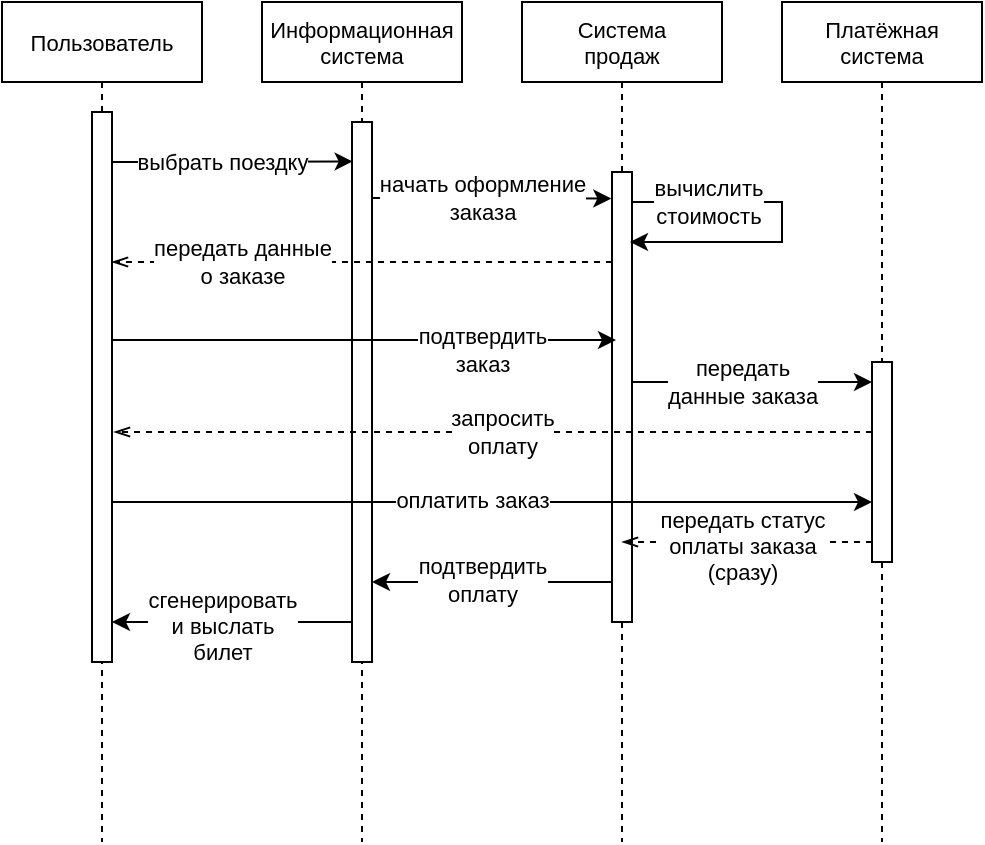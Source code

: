 <mxfile version="13.7.5" type="device"><diagram id="kgpKYQtTHZ0yAKxKKP6v" name="Page-1"><mxGraphModel dx="782" dy="446" grid="1" gridSize="10" guides="1" tooltips="1" connect="1" arrows="1" fold="1" page="1" pageScale="1" pageWidth="850" pageHeight="1100" math="0" shadow="0"><root><mxCell id="0"/><mxCell id="1" parent="0"/><mxCell id="3nuBFxr9cyL0pnOWT2aG-1" value="Пользователь" style="shape=umlLifeline;perimeter=lifelinePerimeter;container=1;collapsible=0;recursiveResize=0;rounded=0;shadow=0;strokeWidth=1;fontSize=11;" parent="1" vertex="1"><mxGeometry x="70" y="80" width="100" height="420" as="geometry"/></mxCell><mxCell id="3nuBFxr9cyL0pnOWT2aG-2" value="" style="points=[];perimeter=orthogonalPerimeter;rounded=0;shadow=0;strokeWidth=1;" parent="3nuBFxr9cyL0pnOWT2aG-1" vertex="1"><mxGeometry x="45" y="55" width="10" height="275" as="geometry"/></mxCell><mxCell id="3nuBFxr9cyL0pnOWT2aG-5" value="Система&#10;продаж" style="shape=umlLifeline;perimeter=lifelinePerimeter;container=1;collapsible=0;recursiveResize=0;rounded=0;shadow=0;strokeWidth=1;fontSize=11;" parent="1" vertex="1"><mxGeometry x="330" y="80" width="100" height="420" as="geometry"/></mxCell><mxCell id="3nuBFxr9cyL0pnOWT2aG-6" value="" style="points=[];perimeter=orthogonalPerimeter;rounded=0;shadow=0;strokeWidth=1;" parent="3nuBFxr9cyL0pnOWT2aG-5" vertex="1"><mxGeometry x="45" y="85" width="10" height="225" as="geometry"/></mxCell><mxCell id="oKUiDhEIgivp7LB3px61-12" value="" style="edgeStyle=orthogonalEdgeStyle;rounded=0;orthogonalLoop=1;jettySize=auto;html=1;endArrow=classic;endFill=1;fontSize=11;" parent="3nuBFxr9cyL0pnOWT2aG-5" source="3nuBFxr9cyL0pnOWT2aG-6" edge="1"><mxGeometry relative="1" as="geometry"><mxPoint x="54" y="120" as="targetPoint"/><Array as="points"><mxPoint x="130" y="100"/><mxPoint x="130" y="120"/><mxPoint x="54" y="120"/></Array></mxGeometry></mxCell><mxCell id="oKUiDhEIgivp7LB3px61-13" value="вычислить&lt;br&gt;стоимость" style="edgeLabel;html=1;align=center;verticalAlign=middle;resizable=0;points=[];fontSize=11;" parent="oKUiDhEIgivp7LB3px61-12" vertex="1" connectable="0"><mxGeometry x="-0.367" relative="1" as="geometry"><mxPoint x="-16" as="offset"/></mxGeometry></mxCell><mxCell id="oKUiDhEIgivp7LB3px61-3" value="Платёжная&#10;система" style="shape=umlLifeline;perimeter=lifelinePerimeter;container=1;collapsible=0;recursiveResize=0;rounded=0;shadow=0;strokeWidth=1;fontSize=11;" parent="1" vertex="1"><mxGeometry x="460" y="80" width="100" height="420" as="geometry"/></mxCell><mxCell id="oKUiDhEIgivp7LB3px61-4" value="" style="points=[];perimeter=orthogonalPerimeter;rounded=0;shadow=0;strokeWidth=1;" parent="oKUiDhEIgivp7LB3px61-3" vertex="1"><mxGeometry x="45" y="180" width="10" height="100" as="geometry"/></mxCell><mxCell id="oKUiDhEIgivp7LB3px61-5" value="Информационная&#10;система" style="shape=umlLifeline;perimeter=lifelinePerimeter;container=1;collapsible=0;recursiveResize=0;rounded=0;shadow=0;strokeWidth=1;fontSize=11;" parent="1" vertex="1"><mxGeometry x="200" y="80" width="100" height="420" as="geometry"/></mxCell><mxCell id="oKUiDhEIgivp7LB3px61-6" value="" style="points=[];perimeter=orthogonalPerimeter;rounded=0;shadow=0;strokeWidth=1;" parent="oKUiDhEIgivp7LB3px61-5" vertex="1"><mxGeometry x="45" y="60" width="10" height="270" as="geometry"/></mxCell><mxCell id="oKUiDhEIgivp7LB3px61-11" value="" style="edgeStyle=orthogonalEdgeStyle;rounded=0;orthogonalLoop=1;jettySize=auto;html=1;fontSize=11;dashed=1;endArrow=openThin;endFill=0;" parent="1" source="3nuBFxr9cyL0pnOWT2aG-6" target="3nuBFxr9cyL0pnOWT2aG-2" edge="1"><mxGeometry relative="1" as="geometry"><Array as="points"><mxPoint x="190" y="210"/><mxPoint x="190" y="210"/></Array></mxGeometry></mxCell><mxCell id="oKUiDhEIgivp7LB3px61-15" value="передать данные &lt;br&gt;о заказе" style="edgeLabel;html=1;align=center;verticalAlign=middle;resizable=0;points=[];fontSize=11;" parent="oKUiDhEIgivp7LB3px61-11" vertex="1" connectable="0"><mxGeometry x="0.667" y="-2" relative="1" as="geometry"><mxPoint x="23" y="2" as="offset"/></mxGeometry></mxCell><mxCell id="oKUiDhEIgivp7LB3px61-14" value="" style="edgeStyle=orthogonalEdgeStyle;rounded=0;orthogonalLoop=1;jettySize=auto;html=1;endArrow=classic;endFill=1;fontSize=11;" parent="1" source="3nuBFxr9cyL0pnOWT2aG-2" edge="1"><mxGeometry relative="1" as="geometry"><mxPoint x="377" y="249" as="targetPoint"/><Array as="points"><mxPoint x="377" y="249"/></Array></mxGeometry></mxCell><mxCell id="oKUiDhEIgivp7LB3px61-16" value="подтвердить&lt;br&gt;заказ" style="edgeLabel;html=1;align=center;verticalAlign=middle;resizable=0;points=[];fontSize=11;" parent="oKUiDhEIgivp7LB3px61-14" vertex="1" connectable="0"><mxGeometry x="-0.78" y="4" relative="1" as="geometry"><mxPoint x="156.81" y="9.03" as="offset"/></mxGeometry></mxCell><mxCell id="oKUiDhEIgivp7LB3px61-17" value="" style="edgeStyle=orthogonalEdgeStyle;rounded=0;orthogonalLoop=1;jettySize=auto;html=1;endArrow=classic;endFill=1;fontSize=11;" parent="1" target="oKUiDhEIgivp7LB3px61-4" edge="1"><mxGeometry relative="1" as="geometry"><mxPoint x="385" y="270" as="sourcePoint"/><mxPoint x="509.5" y="260" as="targetPoint"/><Array as="points"><mxPoint x="490" y="270"/><mxPoint x="490" y="270"/></Array></mxGeometry></mxCell><mxCell id="oKUiDhEIgivp7LB3px61-18" value="передать&lt;br&gt;данные заказа" style="edgeLabel;html=1;align=center;verticalAlign=middle;resizable=0;points=[];fontSize=11;" parent="oKUiDhEIgivp7LB3px61-17" vertex="1" connectable="0"><mxGeometry x="0.044" y="-14" relative="1" as="geometry"><mxPoint x="-8" y="-14" as="offset"/></mxGeometry></mxCell><mxCell id="oKUiDhEIgivp7LB3px61-19" style="edgeStyle=orthogonalEdgeStyle;rounded=0;orthogonalLoop=1;jettySize=auto;html=1;endArrow=classic;endFill=1;fontSize=11;" parent="1" source="3nuBFxr9cyL0pnOWT2aG-2" target="oKUiDhEIgivp7LB3px61-4" edge="1"><mxGeometry relative="1" as="geometry"><Array as="points"><mxPoint x="440" y="330"/><mxPoint x="440" y="330"/></Array></mxGeometry></mxCell><mxCell id="oKUiDhEIgivp7LB3px61-20" value="оплатить заказ" style="edgeLabel;html=1;align=center;verticalAlign=middle;resizable=0;points=[];fontSize=11;" parent="oKUiDhEIgivp7LB3px61-19" vertex="1" connectable="0"><mxGeometry x="0.026" y="15" relative="1" as="geometry"><mxPoint x="-15" y="14" as="offset"/></mxGeometry></mxCell><mxCell id="oKUiDhEIgivp7LB3px61-21" style="edgeStyle=orthogonalEdgeStyle;rounded=0;orthogonalLoop=1;jettySize=auto;html=1;endArrow=openThin;endFill=0;fontSize=11;dashed=1;" parent="1" source="oKUiDhEIgivp7LB3px61-4" target="3nuBFxr9cyL0pnOWT2aG-5" edge="1"><mxGeometry relative="1" as="geometry"><Array as="points"><mxPoint x="490" y="350"/><mxPoint x="490" y="350"/></Array></mxGeometry></mxCell><mxCell id="oKUiDhEIgivp7LB3px61-22" value="передать статус&lt;br&gt;оплаты заказа&lt;br&gt;(сразу)" style="edgeLabel;html=1;align=center;verticalAlign=middle;resizable=0;points=[];fontSize=11;" parent="oKUiDhEIgivp7LB3px61-21" vertex="1" connectable="0"><mxGeometry x="0.216" y="2" relative="1" as="geometry"><mxPoint x="11" as="offset"/></mxGeometry></mxCell><mxCell id="oKUiDhEIgivp7LB3px61-25" style="edgeStyle=orthogonalEdgeStyle;rounded=0;orthogonalLoop=1;jettySize=auto;html=1;endArrow=classic;endFill=1;fontSize=11;" parent="1" source="3nuBFxr9cyL0pnOWT2aG-6" target="oKUiDhEIgivp7LB3px61-6" edge="1"><mxGeometry relative="1" as="geometry"><Array as="points"><mxPoint x="360" y="370"/><mxPoint x="360" y="370"/></Array></mxGeometry></mxCell><mxCell id="oKUiDhEIgivp7LB3px61-26" value="подтвердить&lt;br&gt;оплату" style="edgeLabel;html=1;align=center;verticalAlign=middle;resizable=0;points=[];fontSize=11;" parent="oKUiDhEIgivp7LB3px61-25" vertex="1" connectable="0"><mxGeometry x="0.239" y="-1" relative="1" as="geometry"><mxPoint x="9" as="offset"/></mxGeometry></mxCell><mxCell id="oKUiDhEIgivp7LB3px61-30" style="edgeStyle=orthogonalEdgeStyle;rounded=0;orthogonalLoop=1;jettySize=auto;html=1;endArrow=classic;endFill=1;fontSize=11;" parent="1" source="oKUiDhEIgivp7LB3px61-6" edge="1"><mxGeometry relative="1" as="geometry"><mxPoint x="125" y="390" as="targetPoint"/><Array as="points"><mxPoint x="140" y="390"/><mxPoint x="140" y="390"/></Array></mxGeometry></mxCell><mxCell id="oKUiDhEIgivp7LB3px61-31" value="сгенерировать&lt;br&gt;и выслать&lt;br&gt;билет" style="edgeLabel;html=1;align=center;verticalAlign=middle;resizable=0;points=[];fontSize=11;" parent="oKUiDhEIgivp7LB3px61-30" vertex="1" connectable="0"><mxGeometry x="-0.263" y="2" relative="1" as="geometry"><mxPoint x="-21" as="offset"/></mxGeometry></mxCell><mxCell id="oKUiDhEIgivp7LB3px61-32" style="edgeStyle=orthogonalEdgeStyle;rounded=0;orthogonalLoop=1;jettySize=auto;html=1;endArrow=openThin;endFill=0;fontSize=11;dashed=1;" parent="1" source="oKUiDhEIgivp7LB3px61-4" edge="1"><mxGeometry relative="1" as="geometry"><mxPoint x="126" y="295" as="targetPoint"/><Array as="points"><mxPoint x="210" y="295"/><mxPoint x="210" y="295"/></Array></mxGeometry></mxCell><mxCell id="oKUiDhEIgivp7LB3px61-33" value="запросить&lt;br&gt;оплату" style="edgeLabel;html=1;align=center;verticalAlign=middle;resizable=0;points=[];fontSize=11;" parent="oKUiDhEIgivp7LB3px61-32" vertex="1" connectable="0"><mxGeometry x="-0.106" y="-3" relative="1" as="geometry"><mxPoint x="-16" y="3" as="offset"/></mxGeometry></mxCell><mxCell id="mQmWwdQnGM1u-5s9qAGN-1" style="edgeStyle=orthogonalEdgeStyle;rounded=0;orthogonalLoop=1;jettySize=auto;html=1;entryX=0.033;entryY=0.073;entryDx=0;entryDy=0;entryPerimeter=0;" edge="1" parent="1" source="3nuBFxr9cyL0pnOWT2aG-2" target="oKUiDhEIgivp7LB3px61-6"><mxGeometry relative="1" as="geometry"><Array as="points"><mxPoint x="180" y="160"/><mxPoint x="180" y="160"/></Array></mxGeometry></mxCell><mxCell id="mQmWwdQnGM1u-5s9qAGN-2" value="выбрать поездку" style="edgeLabel;html=1;align=center;verticalAlign=middle;resizable=0;points=[];" vertex="1" connectable="0" parent="mQmWwdQnGM1u-5s9qAGN-1"><mxGeometry x="-0.208" y="-4" relative="1" as="geometry"><mxPoint x="7" y="-4" as="offset"/></mxGeometry></mxCell><mxCell id="mQmWwdQnGM1u-5s9qAGN-3" style="edgeStyle=orthogonalEdgeStyle;rounded=0;orthogonalLoop=1;jettySize=auto;html=1;entryX=-0.033;entryY=0.059;entryDx=0;entryDy=0;entryPerimeter=0;" edge="1" parent="1" source="oKUiDhEIgivp7LB3px61-6" target="3nuBFxr9cyL0pnOWT2aG-6"><mxGeometry relative="1" as="geometry"><Array as="points"><mxPoint x="310" y="178"/><mxPoint x="310" y="178"/></Array></mxGeometry></mxCell><mxCell id="mQmWwdQnGM1u-5s9qAGN-4" value="начать оформление&lt;br&gt;заказа" style="edgeLabel;html=1;align=center;verticalAlign=middle;resizable=0;points=[];" vertex="1" connectable="0" parent="mQmWwdQnGM1u-5s9qAGN-3"><mxGeometry x="-0.203" relative="1" as="geometry"><mxPoint x="7" as="offset"/></mxGeometry></mxCell></root></mxGraphModel></diagram></mxfile>
